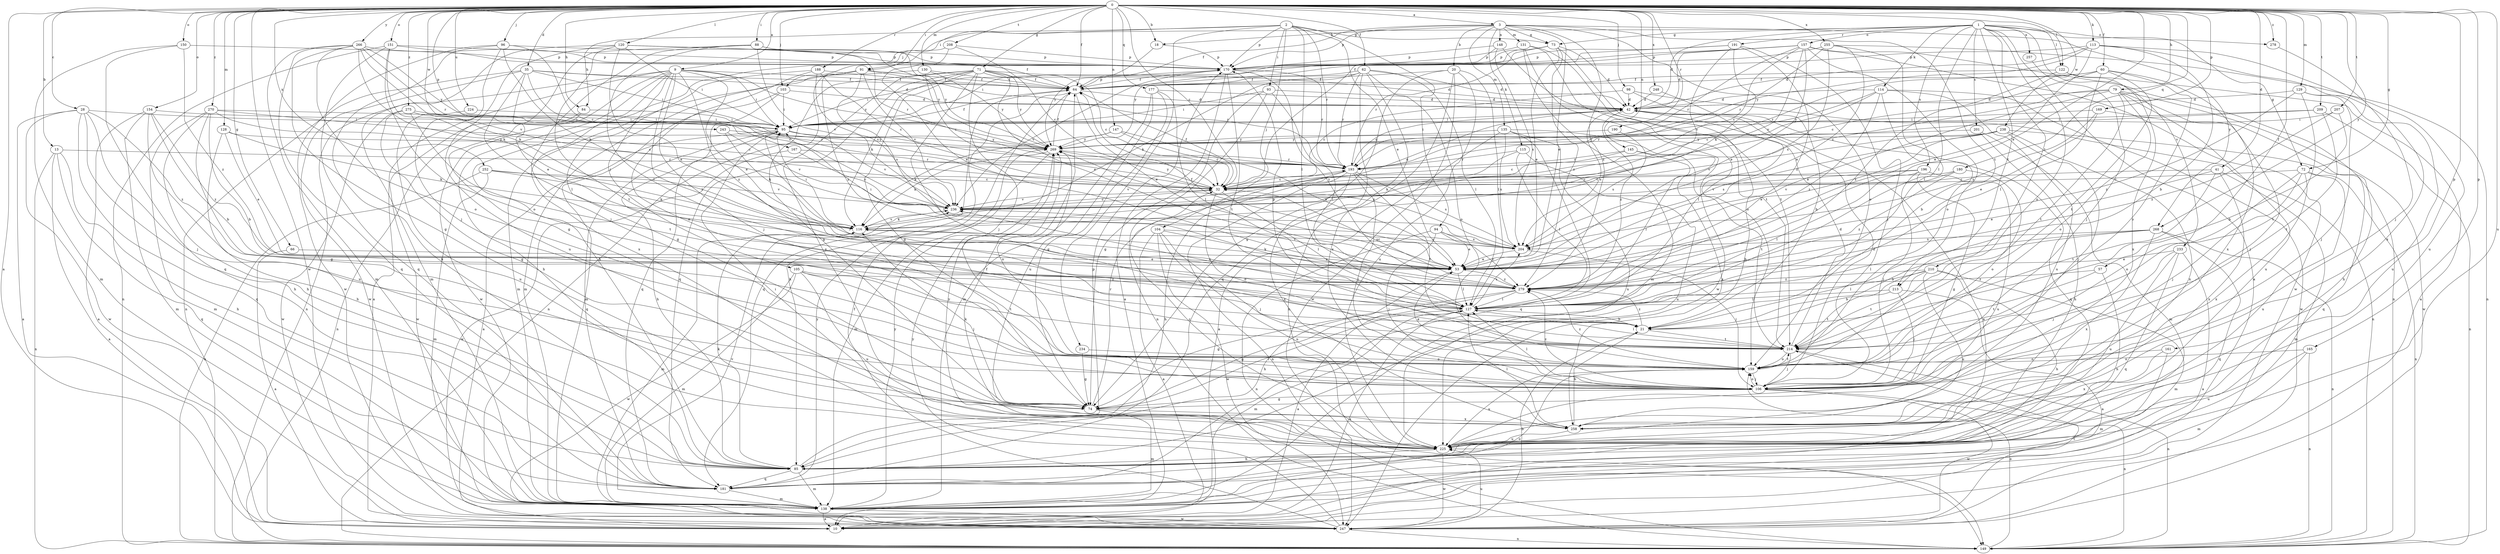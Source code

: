 strict digraph  {
0;
1;
2;
3;
9;
10;
13;
18;
20;
21;
28;
32;
35;
41;
42;
53;
57;
60;
62;
64;
66;
71;
72;
73;
74;
79;
84;
85;
88;
91;
93;
94;
95;
96;
98;
103;
104;
105;
106;
113;
114;
115;
116;
120;
122;
127;
128;
129;
130;
131;
135;
138;
145;
147;
148;
149;
150;
151;
154;
157;
159;
161;
165;
167;
169;
170;
177;
180;
181;
188;
190;
191;
193;
196;
201;
204;
207;
208;
209;
210;
213;
214;
224;
225;
233;
234;
236;
238;
243;
247;
248;
252;
255;
257;
258;
266;
268;
269;
270;
275;
278;
279;
0 -> 3  [label=a];
0 -> 9  [label=a];
0 -> 10  [label=a];
0 -> 13  [label=b];
0 -> 18  [label=b];
0 -> 28  [label=c];
0 -> 32  [label=c];
0 -> 35  [label=d];
0 -> 41  [label=d];
0 -> 53  [label=e];
0 -> 57  [label=f];
0 -> 60  [label=f];
0 -> 62  [label=f];
0 -> 64  [label=f];
0 -> 66  [label=g];
0 -> 71  [label=g];
0 -> 72  [label=g];
0 -> 79  [label=h];
0 -> 84  [label=h];
0 -> 88  [label=i];
0 -> 91  [label=i];
0 -> 96  [label=j];
0 -> 98  [label=j];
0 -> 103  [label=j];
0 -> 113  [label=k];
0 -> 120  [label=l];
0 -> 122  [label=l];
0 -> 128  [label=m];
0 -> 129  [label=m];
0 -> 130  [label=m];
0 -> 145  [label=n];
0 -> 147  [label=n];
0 -> 150  [label=o];
0 -> 151  [label=o];
0 -> 154  [label=o];
0 -> 161  [label=p];
0 -> 165  [label=p];
0 -> 167  [label=p];
0 -> 169  [label=p];
0 -> 177  [label=q];
0 -> 180  [label=q];
0 -> 188  [label=r];
0 -> 190  [label=r];
0 -> 207  [label=t];
0 -> 208  [label=t];
0 -> 209  [label=t];
0 -> 224  [label=u];
0 -> 225  [label=u];
0 -> 238  [label=w];
0 -> 243  [label=w];
0 -> 247  [label=w];
0 -> 248  [label=x];
0 -> 252  [label=x];
0 -> 255  [label=x];
0 -> 266  [label=y];
0 -> 268  [label=y];
0 -> 270  [label=z];
0 -> 275  [label=z];
0 -> 278  [label=z];
1 -> 10  [label=a];
1 -> 42  [label=d];
1 -> 72  [label=g];
1 -> 73  [label=g];
1 -> 103  [label=j];
1 -> 114  [label=k];
1 -> 122  [label=l];
1 -> 127  [label=l];
1 -> 157  [label=o];
1 -> 159  [label=o];
1 -> 191  [label=r];
1 -> 196  [label=s];
1 -> 201  [label=s];
1 -> 210  [label=t];
1 -> 213  [label=t];
1 -> 233  [label=v];
1 -> 257  [label=x];
1 -> 278  [label=z];
2 -> 53  [label=e];
2 -> 73  [label=g];
2 -> 84  [label=h];
2 -> 91  [label=i];
2 -> 93  [label=i];
2 -> 94  [label=i];
2 -> 104  [label=j];
2 -> 127  [label=l];
2 -> 170  [label=p];
2 -> 193  [label=r];
2 -> 234  [label=v];
3 -> 18  [label=b];
3 -> 20  [label=b];
3 -> 53  [label=e];
3 -> 64  [label=f];
3 -> 73  [label=g];
3 -> 115  [label=k];
3 -> 131  [label=m];
3 -> 135  [label=m];
3 -> 148  [label=n];
3 -> 159  [label=o];
3 -> 170  [label=p];
3 -> 213  [label=t];
3 -> 268  [label=y];
3 -> 279  [label=z];
9 -> 10  [label=a];
9 -> 53  [label=e];
9 -> 64  [label=f];
9 -> 85  [label=h];
9 -> 95  [label=i];
9 -> 105  [label=j];
9 -> 106  [label=j];
9 -> 127  [label=l];
9 -> 149  [label=n];
9 -> 247  [label=w];
9 -> 258  [label=x];
9 -> 269  [label=y];
9 -> 279  [label=z];
13 -> 10  [label=a];
13 -> 85  [label=h];
13 -> 149  [label=n];
13 -> 181  [label=q];
13 -> 193  [label=r];
18 -> 170  [label=p];
18 -> 269  [label=y];
20 -> 64  [label=f];
20 -> 74  [label=g];
20 -> 127  [label=l];
20 -> 149  [label=n];
20 -> 225  [label=u];
20 -> 247  [label=w];
21 -> 95  [label=i];
21 -> 170  [label=p];
21 -> 214  [label=t];
21 -> 279  [label=z];
28 -> 10  [label=a];
28 -> 85  [label=h];
28 -> 95  [label=i];
28 -> 106  [label=j];
28 -> 181  [label=q];
28 -> 247  [label=w];
28 -> 279  [label=z];
32 -> 64  [label=f];
32 -> 127  [label=l];
32 -> 159  [label=o];
32 -> 236  [label=v];
32 -> 269  [label=y];
35 -> 42  [label=d];
35 -> 53  [label=e];
35 -> 64  [label=f];
35 -> 95  [label=i];
35 -> 127  [label=l];
35 -> 149  [label=n];
35 -> 236  [label=v];
35 -> 247  [label=w];
41 -> 32  [label=c];
41 -> 53  [label=e];
41 -> 138  [label=m];
41 -> 214  [label=t];
41 -> 258  [label=x];
42 -> 10  [label=a];
42 -> 95  [label=i];
42 -> 181  [label=q];
42 -> 204  [label=s];
42 -> 279  [label=z];
53 -> 64  [label=f];
53 -> 85  [label=h];
53 -> 116  [label=k];
53 -> 127  [label=l];
53 -> 236  [label=v];
53 -> 279  [label=z];
57 -> 85  [label=h];
57 -> 214  [label=t];
57 -> 279  [label=z];
60 -> 32  [label=c];
60 -> 64  [label=f];
60 -> 127  [label=l];
60 -> 159  [label=o];
60 -> 193  [label=r];
60 -> 214  [label=t];
60 -> 258  [label=x];
62 -> 42  [label=d];
62 -> 64  [label=f];
62 -> 95  [label=i];
62 -> 116  [label=k];
62 -> 127  [label=l];
62 -> 159  [label=o];
62 -> 181  [label=q];
62 -> 193  [label=r];
62 -> 258  [label=x];
64 -> 42  [label=d];
64 -> 53  [label=e];
64 -> 85  [label=h];
64 -> 170  [label=p];
64 -> 181  [label=q];
66 -> 10  [label=a];
66 -> 53  [label=e];
71 -> 32  [label=c];
71 -> 42  [label=d];
71 -> 53  [label=e];
71 -> 64  [label=f];
71 -> 74  [label=g];
71 -> 106  [label=j];
71 -> 116  [label=k];
71 -> 149  [label=n];
71 -> 181  [label=q];
71 -> 214  [label=t];
71 -> 258  [label=x];
71 -> 269  [label=y];
72 -> 32  [label=c];
72 -> 106  [label=j];
72 -> 149  [label=n];
72 -> 159  [label=o];
72 -> 225  [label=u];
72 -> 258  [label=x];
73 -> 42  [label=d];
73 -> 53  [label=e];
73 -> 85  [label=h];
73 -> 170  [label=p];
73 -> 193  [label=r];
73 -> 269  [label=y];
73 -> 279  [label=z];
74 -> 116  [label=k];
74 -> 127  [label=l];
74 -> 138  [label=m];
74 -> 193  [label=r];
74 -> 258  [label=x];
79 -> 32  [label=c];
79 -> 42  [label=d];
79 -> 53  [label=e];
79 -> 85  [label=h];
79 -> 159  [label=o];
79 -> 214  [label=t];
79 -> 225  [label=u];
79 -> 247  [label=w];
84 -> 95  [label=i];
84 -> 149  [label=n];
84 -> 247  [label=w];
85 -> 116  [label=k];
85 -> 138  [label=m];
85 -> 170  [label=p];
85 -> 181  [label=q];
88 -> 74  [label=g];
88 -> 106  [label=j];
88 -> 127  [label=l];
88 -> 170  [label=p];
88 -> 236  [label=v];
88 -> 269  [label=y];
91 -> 64  [label=f];
91 -> 74  [label=g];
91 -> 138  [label=m];
91 -> 193  [label=r];
91 -> 204  [label=s];
91 -> 236  [label=v];
91 -> 279  [label=z];
93 -> 42  [label=d];
93 -> 74  [label=g];
93 -> 95  [label=i];
93 -> 127  [label=l];
93 -> 149  [label=n];
94 -> 53  [label=e];
94 -> 106  [label=j];
94 -> 149  [label=n];
94 -> 204  [label=s];
94 -> 279  [label=z];
95 -> 10  [label=a];
95 -> 64  [label=f];
95 -> 85  [label=h];
95 -> 181  [label=q];
95 -> 236  [label=v];
95 -> 269  [label=y];
96 -> 32  [label=c];
96 -> 85  [label=h];
96 -> 106  [label=j];
96 -> 116  [label=k];
96 -> 170  [label=p];
96 -> 247  [label=w];
98 -> 21  [label=b];
98 -> 32  [label=c];
98 -> 42  [label=d];
98 -> 149  [label=n];
103 -> 42  [label=d];
103 -> 95  [label=i];
103 -> 138  [label=m];
103 -> 181  [label=q];
104 -> 10  [label=a];
104 -> 106  [label=j];
104 -> 204  [label=s];
104 -> 225  [label=u];
104 -> 247  [label=w];
104 -> 279  [label=z];
105 -> 106  [label=j];
105 -> 138  [label=m];
105 -> 214  [label=t];
105 -> 225  [label=u];
105 -> 247  [label=w];
105 -> 279  [label=z];
106 -> 42  [label=d];
106 -> 74  [label=g];
106 -> 127  [label=l];
106 -> 149  [label=n];
106 -> 159  [label=o];
106 -> 247  [label=w];
106 -> 279  [label=z];
113 -> 21  [label=b];
113 -> 42  [label=d];
113 -> 53  [label=e];
113 -> 170  [label=p];
113 -> 225  [label=u];
113 -> 258  [label=x];
113 -> 269  [label=y];
114 -> 21  [label=b];
114 -> 32  [label=c];
114 -> 42  [label=d];
114 -> 225  [label=u];
114 -> 247  [label=w];
114 -> 269  [label=y];
114 -> 279  [label=z];
115 -> 116  [label=k];
115 -> 127  [label=l];
115 -> 193  [label=r];
115 -> 225  [label=u];
116 -> 95  [label=i];
116 -> 138  [label=m];
116 -> 204  [label=s];
116 -> 236  [label=v];
120 -> 53  [label=e];
120 -> 95  [label=i];
120 -> 138  [label=m];
120 -> 170  [label=p];
120 -> 193  [label=r];
120 -> 214  [label=t];
120 -> 225  [label=u];
120 -> 269  [label=y];
122 -> 10  [label=a];
122 -> 64  [label=f];
122 -> 258  [label=x];
122 -> 279  [label=z];
127 -> 10  [label=a];
127 -> 21  [label=b];
127 -> 74  [label=g];
127 -> 138  [label=m];
127 -> 204  [label=s];
127 -> 236  [label=v];
128 -> 53  [label=e];
128 -> 85  [label=h];
128 -> 116  [label=k];
128 -> 269  [label=y];
129 -> 42  [label=d];
129 -> 106  [label=j];
129 -> 214  [label=t];
129 -> 225  [label=u];
129 -> 279  [label=z];
130 -> 32  [label=c];
130 -> 64  [label=f];
130 -> 138  [label=m];
130 -> 269  [label=y];
131 -> 138  [label=m];
131 -> 159  [label=o];
131 -> 170  [label=p];
131 -> 214  [label=t];
131 -> 247  [label=w];
135 -> 10  [label=a];
135 -> 181  [label=q];
135 -> 204  [label=s];
135 -> 225  [label=u];
135 -> 258  [label=x];
135 -> 269  [label=y];
138 -> 10  [label=a];
138 -> 159  [label=o];
138 -> 236  [label=v];
138 -> 247  [label=w];
138 -> 269  [label=y];
145 -> 32  [label=c];
145 -> 127  [label=l];
145 -> 193  [label=r];
145 -> 214  [label=t];
147 -> 32  [label=c];
147 -> 53  [label=e];
147 -> 116  [label=k];
147 -> 269  [label=y];
148 -> 32  [label=c];
148 -> 170  [label=p];
148 -> 204  [label=s];
148 -> 214  [label=t];
149 -> 159  [label=o];
150 -> 138  [label=m];
150 -> 170  [label=p];
150 -> 181  [label=q];
150 -> 279  [label=z];
151 -> 64  [label=f];
151 -> 116  [label=k];
151 -> 149  [label=n];
151 -> 159  [label=o];
151 -> 170  [label=p];
151 -> 181  [label=q];
154 -> 10  [label=a];
154 -> 21  [label=b];
154 -> 95  [label=i];
154 -> 138  [label=m];
154 -> 225  [label=u];
154 -> 279  [label=z];
157 -> 32  [label=c];
157 -> 42  [label=d];
157 -> 53  [label=e];
157 -> 64  [label=f];
157 -> 149  [label=n];
157 -> 159  [label=o];
157 -> 170  [label=p];
157 -> 193  [label=r];
157 -> 236  [label=v];
157 -> 247  [label=w];
159 -> 53  [label=e];
159 -> 106  [label=j];
159 -> 214  [label=t];
159 -> 225  [label=u];
159 -> 279  [label=z];
161 -> 138  [label=m];
161 -> 159  [label=o];
161 -> 258  [label=x];
165 -> 138  [label=m];
165 -> 149  [label=n];
165 -> 159  [label=o];
165 -> 225  [label=u];
167 -> 193  [label=r];
167 -> 236  [label=v];
167 -> 247  [label=w];
169 -> 53  [label=e];
169 -> 95  [label=i];
169 -> 106  [label=j];
169 -> 204  [label=s];
170 -> 10  [label=a];
170 -> 64  [label=f];
170 -> 193  [label=r];
170 -> 214  [label=t];
170 -> 236  [label=v];
170 -> 279  [label=z];
177 -> 42  [label=d];
177 -> 74  [label=g];
177 -> 127  [label=l];
177 -> 138  [label=m];
177 -> 225  [label=u];
180 -> 32  [label=c];
180 -> 159  [label=o];
180 -> 236  [label=v];
180 -> 279  [label=z];
181 -> 138  [label=m];
181 -> 269  [label=y];
188 -> 32  [label=c];
188 -> 64  [label=f];
188 -> 74  [label=g];
188 -> 159  [label=o];
188 -> 236  [label=v];
190 -> 204  [label=s];
190 -> 269  [label=y];
191 -> 95  [label=i];
191 -> 106  [label=j];
191 -> 116  [label=k];
191 -> 170  [label=p];
191 -> 236  [label=v];
191 -> 279  [label=z];
193 -> 32  [label=c];
193 -> 42  [label=d];
193 -> 85  [label=h];
193 -> 106  [label=j];
193 -> 149  [label=n];
193 -> 204  [label=s];
193 -> 214  [label=t];
193 -> 258  [label=x];
196 -> 32  [label=c];
196 -> 74  [label=g];
196 -> 106  [label=j];
196 -> 127  [label=l];
196 -> 225  [label=u];
196 -> 236  [label=v];
201 -> 85  [label=h];
201 -> 138  [label=m];
201 -> 269  [label=y];
204 -> 53  [label=e];
204 -> 95  [label=i];
204 -> 106  [label=j];
204 -> 269  [label=y];
207 -> 21  [label=b];
207 -> 95  [label=i];
207 -> 279  [label=z];
208 -> 32  [label=c];
208 -> 53  [label=e];
208 -> 85  [label=h];
208 -> 170  [label=p];
209 -> 95  [label=i];
209 -> 149  [label=n];
209 -> 193  [label=r];
209 -> 214  [label=t];
210 -> 21  [label=b];
210 -> 85  [label=h];
210 -> 127  [label=l];
210 -> 138  [label=m];
210 -> 214  [label=t];
210 -> 225  [label=u];
210 -> 279  [label=z];
213 -> 10  [label=a];
213 -> 106  [label=j];
213 -> 127  [label=l];
213 -> 214  [label=t];
214 -> 42  [label=d];
214 -> 106  [label=j];
214 -> 127  [label=l];
214 -> 149  [label=n];
214 -> 159  [label=o];
224 -> 95  [label=i];
224 -> 225  [label=u];
225 -> 32  [label=c];
225 -> 64  [label=f];
225 -> 85  [label=h];
225 -> 95  [label=i];
225 -> 247  [label=w];
225 -> 269  [label=y];
233 -> 10  [label=a];
233 -> 53  [label=e];
233 -> 106  [label=j];
233 -> 181  [label=q];
233 -> 225  [label=u];
234 -> 74  [label=g];
234 -> 159  [label=o];
236 -> 32  [label=c];
236 -> 42  [label=d];
236 -> 116  [label=k];
238 -> 53  [label=e];
238 -> 106  [label=j];
238 -> 181  [label=q];
238 -> 204  [label=s];
238 -> 236  [label=v];
238 -> 258  [label=x];
238 -> 269  [label=y];
243 -> 116  [label=k];
243 -> 236  [label=v];
243 -> 269  [label=y];
247 -> 21  [label=b];
247 -> 64  [label=f];
247 -> 149  [label=n];
247 -> 214  [label=t];
247 -> 225  [label=u];
247 -> 269  [label=y];
248 -> 42  [label=d];
248 -> 127  [label=l];
252 -> 32  [label=c];
252 -> 116  [label=k];
252 -> 138  [label=m];
252 -> 149  [label=n];
252 -> 236  [label=v];
255 -> 53  [label=e];
255 -> 127  [label=l];
255 -> 149  [label=n];
255 -> 170  [label=p];
255 -> 193  [label=r];
255 -> 204  [label=s];
257 -> 106  [label=j];
258 -> 21  [label=b];
258 -> 127  [label=l];
258 -> 225  [label=u];
266 -> 74  [label=g];
266 -> 116  [label=k];
266 -> 138  [label=m];
266 -> 159  [label=o];
266 -> 170  [label=p];
266 -> 181  [label=q];
266 -> 193  [label=r];
266 -> 236  [label=v];
266 -> 269  [label=y];
268 -> 21  [label=b];
268 -> 127  [label=l];
268 -> 149  [label=n];
268 -> 181  [label=q];
268 -> 204  [label=s];
268 -> 258  [label=x];
269 -> 64  [label=f];
269 -> 116  [label=k];
269 -> 138  [label=m];
269 -> 159  [label=o];
269 -> 193  [label=r];
270 -> 21  [label=b];
270 -> 32  [label=c];
270 -> 74  [label=g];
270 -> 85  [label=h];
270 -> 95  [label=i];
270 -> 138  [label=m];
270 -> 193  [label=r];
275 -> 32  [label=c];
275 -> 74  [label=g];
275 -> 95  [label=i];
275 -> 214  [label=t];
275 -> 247  [label=w];
278 -> 106  [label=j];
279 -> 10  [label=a];
279 -> 32  [label=c];
279 -> 74  [label=g];
279 -> 127  [label=l];
}
